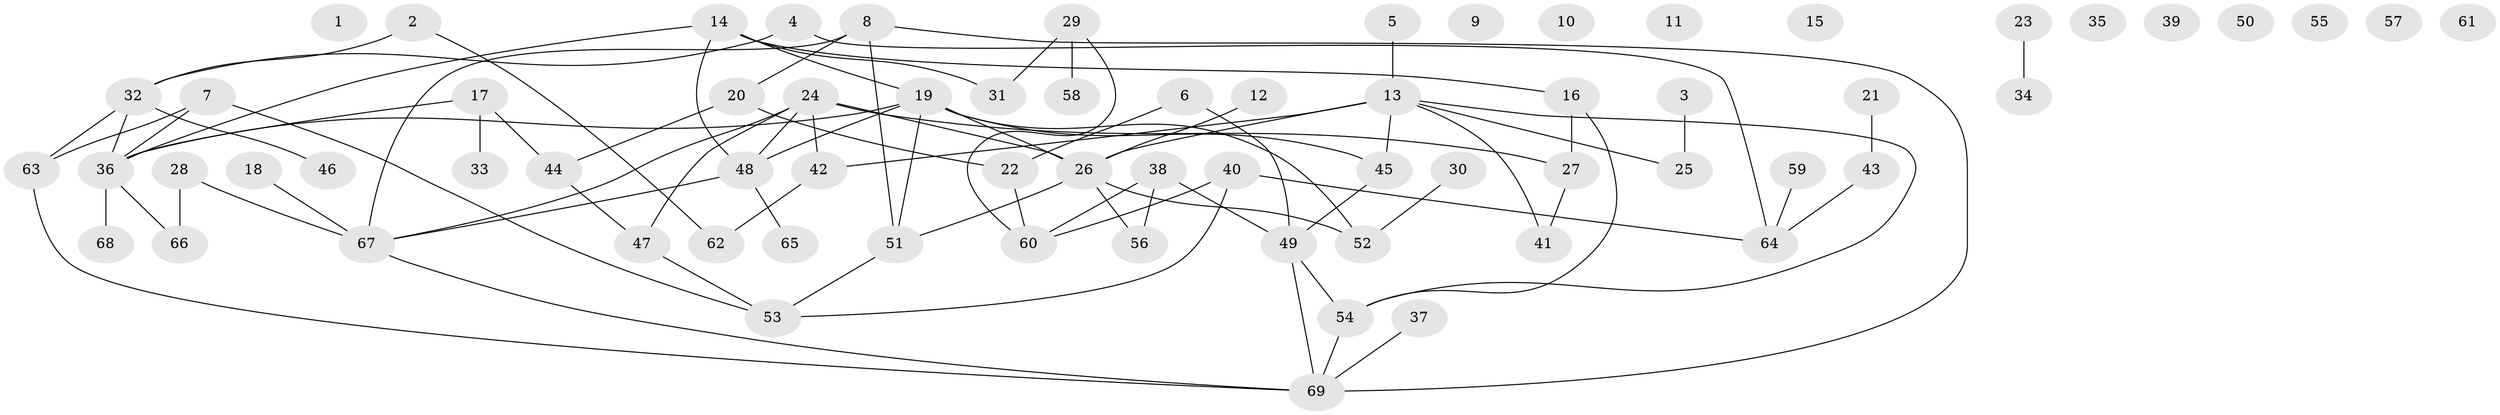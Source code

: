 // coarse degree distribution, {3: 0.5, 2: 0.1, 7: 0.1, 4: 0.3}
// Generated by graph-tools (version 1.1) at 2025/48/03/04/25 22:48:20]
// undirected, 69 vertices, 86 edges
graph export_dot {
  node [color=gray90,style=filled];
  1;
  2;
  3;
  4;
  5;
  6;
  7;
  8;
  9;
  10;
  11;
  12;
  13;
  14;
  15;
  16;
  17;
  18;
  19;
  20;
  21;
  22;
  23;
  24;
  25;
  26;
  27;
  28;
  29;
  30;
  31;
  32;
  33;
  34;
  35;
  36;
  37;
  38;
  39;
  40;
  41;
  42;
  43;
  44;
  45;
  46;
  47;
  48;
  49;
  50;
  51;
  52;
  53;
  54;
  55;
  56;
  57;
  58;
  59;
  60;
  61;
  62;
  63;
  64;
  65;
  66;
  67;
  68;
  69;
  2 -- 32;
  2 -- 62;
  3 -- 25;
  4 -- 32;
  4 -- 64;
  5 -- 13;
  6 -- 22;
  6 -- 49;
  7 -- 36;
  7 -- 53;
  7 -- 63;
  8 -- 20;
  8 -- 51;
  8 -- 67;
  8 -- 69;
  12 -- 26;
  13 -- 25;
  13 -- 26;
  13 -- 41;
  13 -- 42;
  13 -- 45;
  13 -- 54;
  14 -- 16;
  14 -- 19;
  14 -- 31;
  14 -- 36;
  14 -- 48;
  16 -- 27;
  16 -- 54;
  17 -- 33;
  17 -- 36;
  17 -- 44;
  18 -- 67;
  19 -- 26;
  19 -- 36;
  19 -- 45;
  19 -- 48;
  19 -- 51;
  19 -- 52;
  20 -- 22;
  20 -- 44;
  21 -- 43;
  22 -- 60;
  23 -- 34;
  24 -- 26;
  24 -- 27;
  24 -- 42;
  24 -- 47;
  24 -- 48;
  24 -- 67;
  26 -- 51;
  26 -- 52;
  26 -- 56;
  27 -- 41;
  28 -- 66;
  28 -- 67;
  29 -- 31;
  29 -- 58;
  29 -- 60;
  30 -- 52;
  32 -- 36;
  32 -- 46;
  32 -- 63;
  36 -- 66;
  36 -- 68;
  37 -- 69;
  38 -- 49;
  38 -- 56;
  38 -- 60;
  40 -- 53;
  40 -- 60;
  40 -- 64;
  42 -- 62;
  43 -- 64;
  44 -- 47;
  45 -- 49;
  47 -- 53;
  48 -- 65;
  48 -- 67;
  49 -- 54;
  49 -- 69;
  51 -- 53;
  54 -- 69;
  59 -- 64;
  63 -- 69;
  67 -- 69;
}
